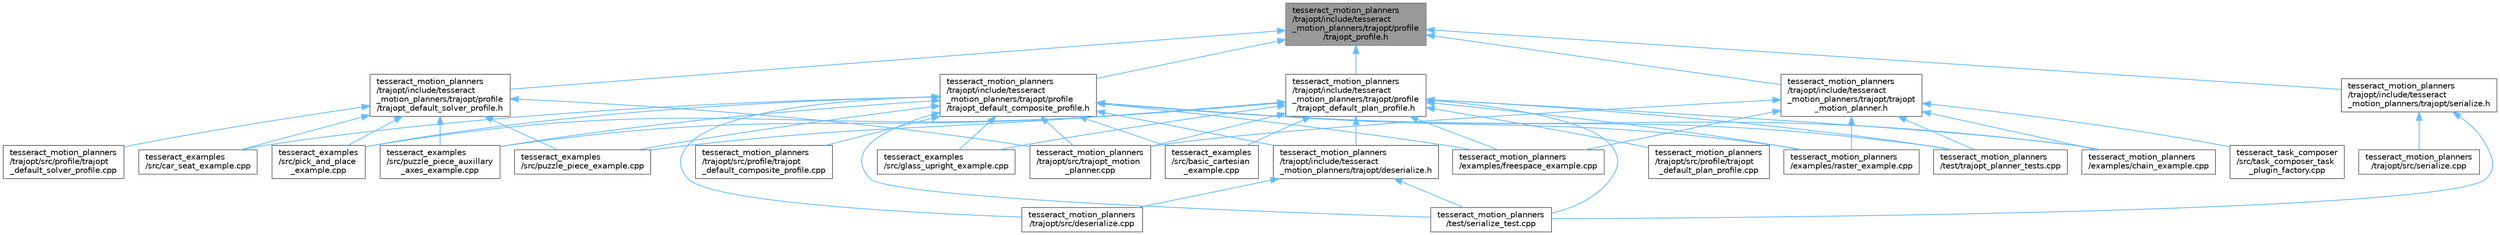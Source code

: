 digraph "tesseract_motion_planners/trajopt/include/tesseract_motion_planners/trajopt/profile/trajopt_profile.h"
{
 // LATEX_PDF_SIZE
  bgcolor="transparent";
  edge [fontname=Helvetica,fontsize=10,labelfontname=Helvetica,labelfontsize=10];
  node [fontname=Helvetica,fontsize=10,shape=box,height=0.2,width=0.4];
  Node1 [label="tesseract_motion_planners\l/trajopt/include/tesseract\l_motion_planners/trajopt/profile\l/trajopt_profile.h",height=0.2,width=0.4,color="gray40", fillcolor="grey60", style="filled", fontcolor="black",tooltip=" "];
  Node1 -> Node2 [dir="back",color="steelblue1",style="solid"];
  Node2 [label="tesseract_motion_planners\l/trajopt/include/tesseract\l_motion_planners/trajopt/profile\l/trajopt_default_composite_profile.h",height=0.2,width=0.4,color="grey40", fillcolor="white", style="filled",URL="$d8/d8f/trajopt__default__composite__profile_8h.html",tooltip=" "];
  Node2 -> Node3 [dir="back",color="steelblue1",style="solid"];
  Node3 [label="tesseract_examples\l/src/basic_cartesian\l_example.cpp",height=0.2,width=0.4,color="grey40", fillcolor="white", style="filled",URL="$da/d69/basic__cartesian__example_8cpp.html",tooltip=" "];
  Node2 -> Node4 [dir="back",color="steelblue1",style="solid"];
  Node4 [label="tesseract_examples\l/src/car_seat_example.cpp",height=0.2,width=0.4,color="grey40", fillcolor="white", style="filled",URL="$d0/d87/car__seat__example_8cpp.html",tooltip="Car seat example implementation."];
  Node2 -> Node5 [dir="back",color="steelblue1",style="solid"];
  Node5 [label="tesseract_examples\l/src/glass_upright_example.cpp",height=0.2,width=0.4,color="grey40", fillcolor="white", style="filled",URL="$dc/da1/glass__upright__example_8cpp.html",tooltip="Glass upright example implementation."];
  Node2 -> Node6 [dir="back",color="steelblue1",style="solid"];
  Node6 [label="tesseract_examples\l/src/pick_and_place\l_example.cpp",height=0.2,width=0.4,color="grey40", fillcolor="white", style="filled",URL="$d9/d6a/pick__and__place__example_8cpp.html",tooltip="Pick and place implementation."];
  Node2 -> Node7 [dir="back",color="steelblue1",style="solid"];
  Node7 [label="tesseract_examples\l/src/puzzle_piece_auxillary\l_axes_example.cpp",height=0.2,width=0.4,color="grey40", fillcolor="white", style="filled",URL="$d3/d7e/puzzle__piece__auxillary__axes__example_8cpp.html",tooltip="Puzzle piece auxillary axes implementation."];
  Node2 -> Node8 [dir="back",color="steelblue1",style="solid"];
  Node8 [label="tesseract_examples\l/src/puzzle_piece_example.cpp",height=0.2,width=0.4,color="grey40", fillcolor="white", style="filled",URL="$dd/d8f/puzzle__piece__example_8cpp.html",tooltip="Puzzle piece example implementation."];
  Node2 -> Node9 [dir="back",color="steelblue1",style="solid"];
  Node9 [label="tesseract_motion_planners\l/examples/chain_example.cpp",height=0.2,width=0.4,color="grey40", fillcolor="white", style="filled",URL="$d2/de8/chain__example_8cpp.html",tooltip="Chained motion planning example."];
  Node2 -> Node10 [dir="back",color="steelblue1",style="solid"];
  Node10 [label="tesseract_motion_planners\l/examples/freespace_example.cpp",height=0.2,width=0.4,color="grey40", fillcolor="white", style="filled",URL="$d4/d82/freespace__example_8cpp.html",tooltip="Freespace motion planning example."];
  Node2 -> Node11 [dir="back",color="steelblue1",style="solid"];
  Node11 [label="tesseract_motion_planners\l/examples/raster_example.cpp",height=0.2,width=0.4,color="grey40", fillcolor="white", style="filled",URL="$d4/dfe/raster__example_8cpp.html",tooltip="Raster motion planning example."];
  Node2 -> Node12 [dir="back",color="steelblue1",style="solid"];
  Node12 [label="tesseract_motion_planners\l/test/serialize_test.cpp",height=0.2,width=0.4,color="grey40", fillcolor="white", style="filled",URL="$d3/d15/tesseract__motion__planners_2test_2serialize__test_8cpp.html",tooltip=" "];
  Node2 -> Node13 [dir="back",color="steelblue1",style="solid"];
  Node13 [label="tesseract_motion_planners\l/test/trajopt_planner_tests.cpp",height=0.2,width=0.4,color="grey40", fillcolor="white", style="filled",URL="$db/d0c/trajopt__planner__tests_8cpp.html",tooltip=" "];
  Node2 -> Node14 [dir="back",color="steelblue1",style="solid"];
  Node14 [label="tesseract_motion_planners\l/trajopt/include/tesseract\l_motion_planners/trajopt/deserialize.h",height=0.2,width=0.4,color="grey40", fillcolor="white", style="filled",URL="$d9/d52/trajopt_2include_2tesseract__motion__planners_2trajopt_2deserialize_8h.html",tooltip="Provide methods for deserialize instructions to xml and deserialization."];
  Node14 -> Node12 [dir="back",color="steelblue1",style="solid"];
  Node14 -> Node15 [dir="back",color="steelblue1",style="solid"];
  Node15 [label="tesseract_motion_planners\l/trajopt/src/deserialize.cpp",height=0.2,width=0.4,color="grey40", fillcolor="white", style="filled",URL="$dd/d14/trajopt_2src_2deserialize_8cpp.html",tooltip="Provide methods for deserialize instructions to xml and deserialization."];
  Node2 -> Node15 [dir="back",color="steelblue1",style="solid"];
  Node2 -> Node16 [dir="back",color="steelblue1",style="solid"];
  Node16 [label="tesseract_motion_planners\l/trajopt/src/profile/trajopt\l_default_composite_profile.cpp",height=0.2,width=0.4,color="grey40", fillcolor="white", style="filled",URL="$d7/dc1/trajopt__default__composite__profile_8cpp.html",tooltip=" "];
  Node2 -> Node17 [dir="back",color="steelblue1",style="solid"];
  Node17 [label="tesseract_motion_planners\l/trajopt/src/trajopt_motion\l_planner.cpp",height=0.2,width=0.4,color="grey40", fillcolor="white", style="filled",URL="$dc/df5/trajopt__motion__planner_8cpp.html",tooltip=" "];
  Node1 -> Node18 [dir="back",color="steelblue1",style="solid"];
  Node18 [label="tesseract_motion_planners\l/trajopt/include/tesseract\l_motion_planners/trajopt/profile\l/trajopt_default_plan_profile.h",height=0.2,width=0.4,color="grey40", fillcolor="white", style="filled",URL="$d9/da2/trajopt__default__plan__profile_8h.html",tooltip=" "];
  Node18 -> Node3 [dir="back",color="steelblue1",style="solid"];
  Node18 -> Node5 [dir="back",color="steelblue1",style="solid"];
  Node18 -> Node6 [dir="back",color="steelblue1",style="solid"];
  Node18 -> Node7 [dir="back",color="steelblue1",style="solid"];
  Node18 -> Node8 [dir="back",color="steelblue1",style="solid"];
  Node18 -> Node9 [dir="back",color="steelblue1",style="solid"];
  Node18 -> Node10 [dir="back",color="steelblue1",style="solid"];
  Node18 -> Node11 [dir="back",color="steelblue1",style="solid"];
  Node18 -> Node12 [dir="back",color="steelblue1",style="solid"];
  Node18 -> Node13 [dir="back",color="steelblue1",style="solid"];
  Node18 -> Node14 [dir="back",color="steelblue1",style="solid"];
  Node18 -> Node19 [dir="back",color="steelblue1",style="solid"];
  Node19 [label="tesseract_motion_planners\l/trajopt/src/profile/trajopt\l_default_plan_profile.cpp",height=0.2,width=0.4,color="grey40", fillcolor="white", style="filled",URL="$d2/d61/trajopt__default__plan__profile_8cpp.html",tooltip=" "];
  Node18 -> Node17 [dir="back",color="steelblue1",style="solid"];
  Node1 -> Node20 [dir="back",color="steelblue1",style="solid"];
  Node20 [label="tesseract_motion_planners\l/trajopt/include/tesseract\l_motion_planners/trajopt/profile\l/trajopt_default_solver_profile.h",height=0.2,width=0.4,color="grey40", fillcolor="white", style="filled",URL="$d9/d4c/trajopt__default__solver__profile_8h.html",tooltip=" "];
  Node20 -> Node4 [dir="back",color="steelblue1",style="solid"];
  Node20 -> Node6 [dir="back",color="steelblue1",style="solid"];
  Node20 -> Node7 [dir="back",color="steelblue1",style="solid"];
  Node20 -> Node8 [dir="back",color="steelblue1",style="solid"];
  Node20 -> Node21 [dir="back",color="steelblue1",style="solid"];
  Node21 [label="tesseract_motion_planners\l/trajopt/src/profile/trajopt\l_default_solver_profile.cpp",height=0.2,width=0.4,color="grey40", fillcolor="white", style="filled",URL="$d7/d93/trajopt__default__solver__profile_8cpp.html",tooltip=" "];
  Node20 -> Node17 [dir="back",color="steelblue1",style="solid"];
  Node1 -> Node22 [dir="back",color="steelblue1",style="solid"];
  Node22 [label="tesseract_motion_planners\l/trajopt/include/tesseract\l_motion_planners/trajopt/serialize.h",height=0.2,width=0.4,color="grey40", fillcolor="white", style="filled",URL="$dd/d1c/trajopt_2include_2tesseract__motion__planners_2trajopt_2serialize_8h.html",tooltip="Provide methods for serializing trajopt plans to xml."];
  Node22 -> Node12 [dir="back",color="steelblue1",style="solid"];
  Node22 -> Node23 [dir="back",color="steelblue1",style="solid"];
  Node23 [label="tesseract_motion_planners\l/trajopt/src/serialize.cpp",height=0.2,width=0.4,color="grey40", fillcolor="white", style="filled",URL="$d8/d55/trajopt_2src_2serialize_8cpp.html",tooltip=" "];
  Node1 -> Node24 [dir="back",color="steelblue1",style="solid"];
  Node24 [label="tesseract_motion_planners\l/trajopt/include/tesseract\l_motion_planners/trajopt/trajopt\l_motion_planner.h",height=0.2,width=0.4,color="grey40", fillcolor="white", style="filled",URL="$d0/ddc/trajopt__motion__planner_8h.html",tooltip=" "];
  Node24 -> Node9 [dir="back",color="steelblue1",style="solid"];
  Node24 -> Node10 [dir="back",color="steelblue1",style="solid"];
  Node24 -> Node11 [dir="back",color="steelblue1",style="solid"];
  Node24 -> Node13 [dir="back",color="steelblue1",style="solid"];
  Node24 -> Node17 [dir="back",color="steelblue1",style="solid"];
  Node24 -> Node25 [dir="back",color="steelblue1",style="solid"];
  Node25 [label="tesseract_task_composer\l/src/task_composer_task\l_plugin_factory.cpp",height=0.2,width=0.4,color="grey40", fillcolor="white", style="filled",URL="$dc/de0/task__composer__task__plugin__factory_8cpp.html",tooltip="A task in the pipeline."];
}
